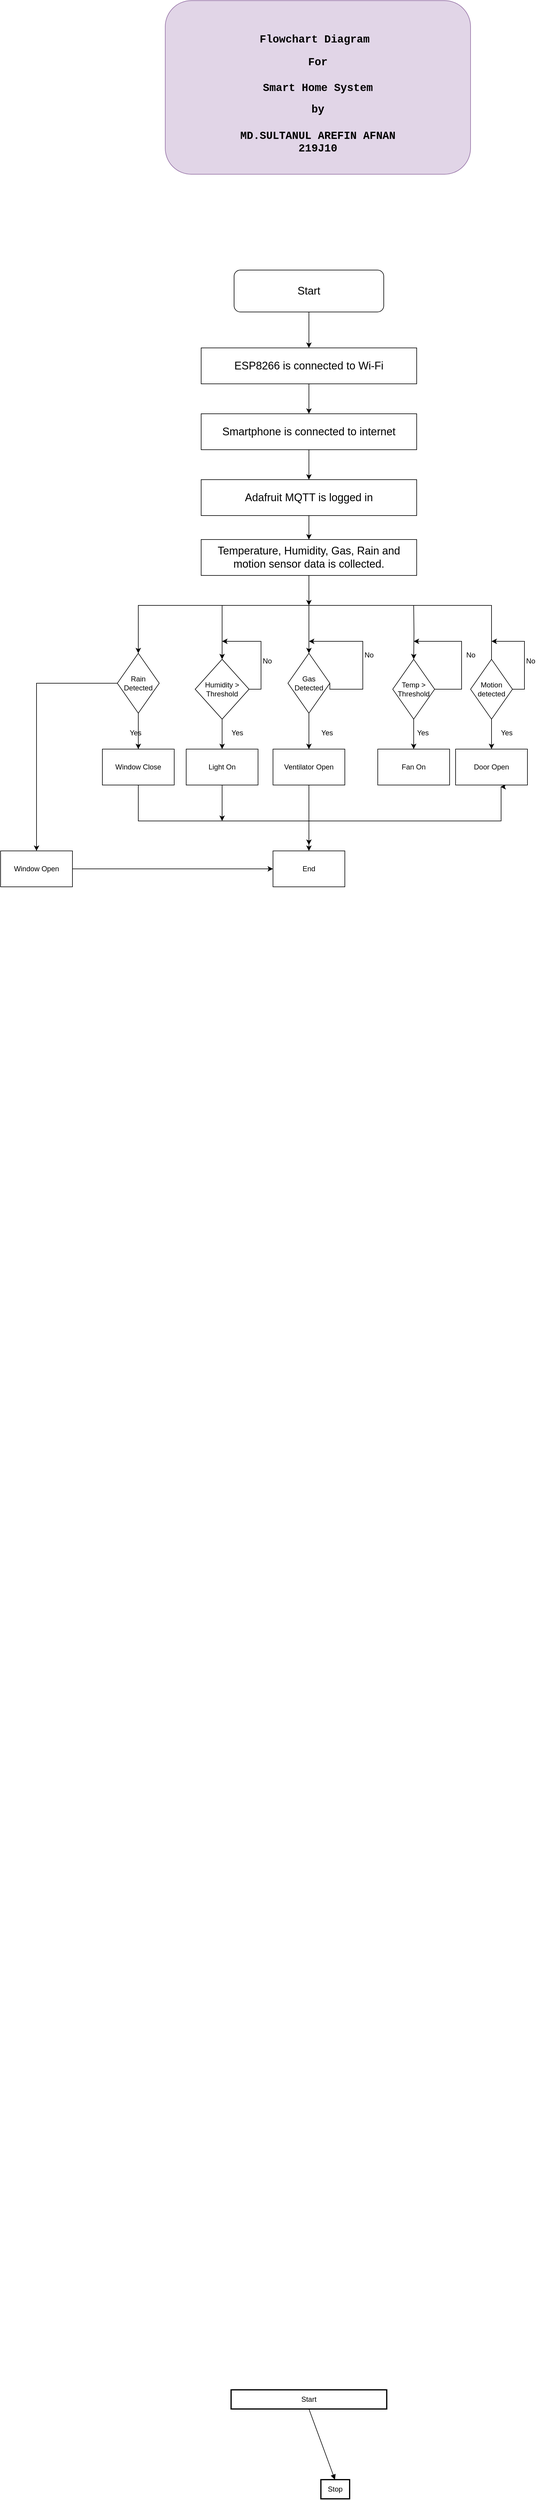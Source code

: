 <mxfile version="24.7.8">
  <diagram name="Page-1" id="TTY8h7z_mcXP5LhsC1-o">
    <mxGraphModel dx="2284" dy="5188" grid="1" gridSize="10" guides="1" tooltips="1" connect="1" arrows="1" fold="1" page="1" pageScale="1" pageWidth="850" pageHeight="1100" math="0" shadow="0">
      <root>
        <mxCell id="0" />
        <mxCell id="1" parent="0" />
        <mxCell id="ef9IbnYYH5OgPn1B7hOl-57" style="edgeStyle=orthogonalEdgeStyle;rounded=0;orthogonalLoop=1;jettySize=auto;html=1;exitX=0.5;exitY=0;exitDx=0;exitDy=0;entryX=0.5;entryY=0;entryDx=0;entryDy=0;" edge="1" parent="1" target="ef9IbnYYH5OgPn1B7hOl-20">
          <mxGeometry relative="1" as="geometry">
            <mxPoint x="-310" y="-3060" as="sourcePoint" />
            <Array as="points">
              <mxPoint x="-305" y="-3060" />
            </Array>
          </mxGeometry>
        </mxCell>
        <mxCell id="2" value="Start" style="whiteSpace=wrap;strokeWidth=2;" parent="1" vertex="1">
          <mxGeometry x="-290" y="-80" width="260" height="32" as="geometry" />
        </mxCell>
        <mxCell id="3" value="Stop" style="whiteSpace=wrap;strokeWidth=2;" parent="1" vertex="1">
          <mxGeometry x="-140" y="70" width="48" height="32" as="geometry" />
        </mxCell>
        <mxCell id="4" value="" style="curved=1;startArrow=none;endArrow=block;exitX=0.5;exitY=1;entryX=0.49;entryY=0;" parent="1" source="2" target="3" edge="1">
          <mxGeometry relative="1" as="geometry">
            <Array as="points" />
          </mxGeometry>
        </mxCell>
        <mxCell id="ef9IbnYYH5OgPn1B7hOl-4" value="&lt;h1&gt;&lt;b style=&quot;background-color: initial; font-size: 12px;&quot;&gt;&lt;font face=&quot;Courier New&quot; style=&quot;font-size: 18px;&quot;&gt;Flowchart Diagram&amp;nbsp;&lt;/font&gt;&lt;/b&gt;&lt;/h1&gt;&lt;div&gt;&lt;font face=&quot;Courier New&quot;&gt;&lt;span style=&quot;font-size: 18px;&quot;&gt;&lt;b&gt;For&lt;/b&gt;&lt;/span&gt;&lt;/font&gt;&lt;/div&gt;&lt;div&gt;&lt;font face=&quot;Courier New&quot;&gt;&lt;span style=&quot;font-size: 18px;&quot;&gt;&lt;b&gt;&lt;br&gt;&lt;/b&gt;&lt;/span&gt;&lt;/font&gt;&lt;/div&gt;&lt;div&gt;&lt;font face=&quot;Courier New&quot;&gt;&lt;span style=&quot;font-size: 18px;&quot;&gt;&lt;b&gt;Smart Home System&lt;/b&gt;&lt;/span&gt;&lt;/font&gt;&lt;/div&gt;&lt;div&gt;&lt;br&gt;&lt;/div&gt;&lt;div&gt;&lt;font face=&quot;Courier New&quot;&gt;&lt;span style=&quot;font-size: 18px;&quot;&gt;&lt;b&gt;by&lt;/b&gt;&lt;/span&gt;&lt;/font&gt;&lt;/div&gt;&lt;div&gt;&lt;font face=&quot;Courier New&quot;&gt;&lt;span style=&quot;font-size: 18px;&quot;&gt;&lt;b&gt;&lt;br&gt;&lt;/b&gt;&lt;/span&gt;&lt;/font&gt;&lt;/div&gt;&lt;div&gt;&lt;font face=&quot;Courier New&quot;&gt;&lt;span style=&quot;font-size: 18px;&quot;&gt;&lt;b&gt;MD.SULTANUL AREFIN AFNAN&lt;/b&gt;&lt;/span&gt;&lt;/font&gt;&lt;/div&gt;&lt;div&gt;&lt;font face=&quot;Courier New&quot;&gt;&lt;span style=&quot;font-size: 18px;&quot;&gt;&lt;b&gt;219J10&lt;/b&gt;&lt;/span&gt;&lt;/font&gt;&lt;/div&gt;" style="rounded=1;whiteSpace=wrap;html=1;fillColor=#e1d5e7;strokeColor=#9673a6;" vertex="1" parent="1">
          <mxGeometry x="-400" y="-4070" width="510" height="290" as="geometry" />
        </mxCell>
        <mxCell id="ef9IbnYYH5OgPn1B7hOl-5" value="&lt;font style=&quot;font-size: 18px;&quot;&gt;Start&lt;/font&gt;" style="rounded=1;whiteSpace=wrap;html=1;" vertex="1" parent="1">
          <mxGeometry x="-285" y="-3620" width="250" height="70" as="geometry" />
        </mxCell>
        <mxCell id="ef9IbnYYH5OgPn1B7hOl-7" value="" style="edgeStyle=orthogonalEdgeStyle;rounded=0;orthogonalLoop=1;jettySize=auto;html=1;" edge="1" parent="1" source="ef9IbnYYH5OgPn1B7hOl-5" target="ef9IbnYYH5OgPn1B7hOl-6">
          <mxGeometry relative="1" as="geometry">
            <mxPoint x="-190" y="-3560" as="sourcePoint" />
            <Array as="points" />
          </mxGeometry>
        </mxCell>
        <mxCell id="ef9IbnYYH5OgPn1B7hOl-9" value="" style="edgeStyle=orthogonalEdgeStyle;rounded=0;orthogonalLoop=1;jettySize=auto;html=1;" edge="1" parent="1" source="ef9IbnYYH5OgPn1B7hOl-6" target="ef9IbnYYH5OgPn1B7hOl-8">
          <mxGeometry relative="1" as="geometry" />
        </mxCell>
        <mxCell id="ef9IbnYYH5OgPn1B7hOl-6" value="&lt;font style=&quot;font-size: 18px;&quot;&gt;ESP8266 is connected to Wi-Fi&lt;/font&gt;" style="rounded=0;whiteSpace=wrap;html=1;" vertex="1" parent="1">
          <mxGeometry x="-340" y="-3490" width="360" height="60" as="geometry" />
        </mxCell>
        <mxCell id="ef9IbnYYH5OgPn1B7hOl-11" value="" style="edgeStyle=orthogonalEdgeStyle;rounded=0;orthogonalLoop=1;jettySize=auto;html=1;" edge="1" parent="1" source="ef9IbnYYH5OgPn1B7hOl-8" target="ef9IbnYYH5OgPn1B7hOl-10">
          <mxGeometry relative="1" as="geometry" />
        </mxCell>
        <mxCell id="ef9IbnYYH5OgPn1B7hOl-8" value="&lt;font style=&quot;font-size: 18px;&quot;&gt;Smartphone is connected to internet&lt;/font&gt;" style="rounded=0;whiteSpace=wrap;html=1;" vertex="1" parent="1">
          <mxGeometry x="-340" y="-3380" width="360" height="60" as="geometry" />
        </mxCell>
        <mxCell id="ef9IbnYYH5OgPn1B7hOl-13" value="" style="edgeStyle=orthogonalEdgeStyle;rounded=0;orthogonalLoop=1;jettySize=auto;html=1;" edge="1" parent="1" source="ef9IbnYYH5OgPn1B7hOl-10" target="ef9IbnYYH5OgPn1B7hOl-12">
          <mxGeometry relative="1" as="geometry" />
        </mxCell>
        <mxCell id="ef9IbnYYH5OgPn1B7hOl-10" value="&lt;font style=&quot;font-size: 18px;&quot;&gt;Adafruit MQTT is logged in&lt;/font&gt;" style="rounded=0;whiteSpace=wrap;html=1;" vertex="1" parent="1">
          <mxGeometry x="-340" y="-3270" width="360" height="60" as="geometry" />
        </mxCell>
        <mxCell id="ef9IbnYYH5OgPn1B7hOl-49" value="" style="edgeStyle=orthogonalEdgeStyle;rounded=0;orthogonalLoop=1;jettySize=auto;html=1;entryX=0.5;entryY=0;entryDx=0;entryDy=0;movable=1;resizable=1;rotatable=1;deletable=1;editable=1;locked=0;connectable=1;exitX=0.5;exitY=0;exitDx=0;exitDy=0;" edge="1" parent="1" source="ef9IbnYYH5OgPn1B7hOl-24" target="ef9IbnYYH5OgPn1B7hOl-22">
          <mxGeometry relative="1" as="geometry">
            <mxPoint x="135" y="-3030" as="sourcePoint" />
            <mxPoint x="-485" y="-3030" as="targetPoint" />
            <Array as="points">
              <mxPoint x="145" y="-3060" />
              <mxPoint x="-445" y="-3060" />
            </Array>
          </mxGeometry>
        </mxCell>
        <mxCell id="ef9IbnYYH5OgPn1B7hOl-53" style="edgeStyle=orthogonalEdgeStyle;rounded=0;orthogonalLoop=1;jettySize=auto;html=1;exitX=0.5;exitY=1;exitDx=0;exitDy=0;" edge="1" parent="1" source="ef9IbnYYH5OgPn1B7hOl-12">
          <mxGeometry relative="1" as="geometry">
            <mxPoint x="-160" y="-3060" as="targetPoint" />
          </mxGeometry>
        </mxCell>
        <mxCell id="ef9IbnYYH5OgPn1B7hOl-12" value="&lt;font style=&quot;font-size: 18px;&quot;&gt;Temperature, Humidity, Gas, Rain and motion sensor data is collected.&lt;/font&gt;" style="rounded=0;whiteSpace=wrap;html=1;" vertex="1" parent="1">
          <mxGeometry x="-340" y="-3170" width="360" height="60" as="geometry" />
        </mxCell>
        <mxCell id="ef9IbnYYH5OgPn1B7hOl-40" value="" style="edgeStyle=orthogonalEdgeStyle;rounded=0;orthogonalLoop=1;jettySize=auto;html=1;" edge="1" parent="1" source="ef9IbnYYH5OgPn1B7hOl-14" target="ef9IbnYYH5OgPn1B7hOl-39">
          <mxGeometry relative="1" as="geometry" />
        </mxCell>
        <mxCell id="ef9IbnYYH5OgPn1B7hOl-58" style="edgeStyle=orthogonalEdgeStyle;rounded=0;orthogonalLoop=1;jettySize=auto;html=1;exitX=0.5;exitY=0;exitDx=0;exitDy=0;entryX=0.5;entryY=0;entryDx=0;entryDy=0;" edge="1" parent="1" target="ef9IbnYYH5OgPn1B7hOl-14">
          <mxGeometry relative="1" as="geometry">
            <mxPoint x="-145" y="-3060" as="sourcePoint" />
            <Array as="points">
              <mxPoint x="-160" y="-3060" />
            </Array>
          </mxGeometry>
        </mxCell>
        <mxCell id="ef9IbnYYH5OgPn1B7hOl-14" value="Gas Detected" style="rhombus;whiteSpace=wrap;html=1;rounded=0;" vertex="1" parent="1">
          <mxGeometry x="-195" y="-2980" width="70" height="100" as="geometry" />
        </mxCell>
        <mxCell id="ef9IbnYYH5OgPn1B7hOl-42" value="" style="edgeStyle=orthogonalEdgeStyle;rounded=0;orthogonalLoop=1;jettySize=auto;html=1;" edge="1" parent="1" source="ef9IbnYYH5OgPn1B7hOl-16" target="ef9IbnYYH5OgPn1B7hOl-41">
          <mxGeometry relative="1" as="geometry" />
        </mxCell>
        <mxCell id="ef9IbnYYH5OgPn1B7hOl-59" style="edgeStyle=orthogonalEdgeStyle;rounded=0;orthogonalLoop=1;jettySize=auto;html=1;exitX=0.5;exitY=0;exitDx=0;exitDy=0;entryX=0.5;entryY=0;entryDx=0;entryDy=0;" edge="1" parent="1" target="ef9IbnYYH5OgPn1B7hOl-16">
          <mxGeometry relative="1" as="geometry">
            <mxPoint x="15" y="-3060" as="sourcePoint" />
          </mxGeometry>
        </mxCell>
        <mxCell id="ef9IbnYYH5OgPn1B7hOl-16" value="Temp &amp;gt; Threshold" style="rhombus;whiteSpace=wrap;html=1;rounded=0;" vertex="1" parent="1">
          <mxGeometry x="-20" y="-2970" width="70" height="100" as="geometry" />
        </mxCell>
        <mxCell id="ef9IbnYYH5OgPn1B7hOl-38" value="" style="edgeStyle=orthogonalEdgeStyle;rounded=0;orthogonalLoop=1;jettySize=auto;html=1;" edge="1" parent="1" source="ef9IbnYYH5OgPn1B7hOl-20" target="ef9IbnYYH5OgPn1B7hOl-37">
          <mxGeometry relative="1" as="geometry" />
        </mxCell>
        <mxCell id="ef9IbnYYH5OgPn1B7hOl-62" style="edgeStyle=orthogonalEdgeStyle;rounded=0;orthogonalLoop=1;jettySize=auto;html=1;exitX=1;exitY=0.5;exitDx=0;exitDy=0;" edge="1" parent="1" source="ef9IbnYYH5OgPn1B7hOl-20">
          <mxGeometry relative="1" as="geometry">
            <mxPoint x="-305" y="-3000" as="targetPoint" />
            <Array as="points">
              <mxPoint x="-240" y="-2920" />
              <mxPoint x="-240" y="-3000" />
            </Array>
          </mxGeometry>
        </mxCell>
        <mxCell id="ef9IbnYYH5OgPn1B7hOl-20" value="Humidity &amp;gt; Threshold" style="rhombus;whiteSpace=wrap;html=1;rounded=0;" vertex="1" parent="1">
          <mxGeometry x="-350" y="-2970" width="90" height="100" as="geometry" />
        </mxCell>
        <mxCell id="ef9IbnYYH5OgPn1B7hOl-31" value="" style="edgeStyle=orthogonalEdgeStyle;rounded=0;orthogonalLoop=1;jettySize=auto;html=1;" edge="1" parent="1" source="ef9IbnYYH5OgPn1B7hOl-22" target="ef9IbnYYH5OgPn1B7hOl-30">
          <mxGeometry relative="1" as="geometry" />
        </mxCell>
        <mxCell id="ef9IbnYYH5OgPn1B7hOl-35" value="" style="edgeStyle=orthogonalEdgeStyle;rounded=0;orthogonalLoop=1;jettySize=auto;html=1;" edge="1" parent="1" source="ef9IbnYYH5OgPn1B7hOl-22" target="ef9IbnYYH5OgPn1B7hOl-34">
          <mxGeometry relative="1" as="geometry" />
        </mxCell>
        <mxCell id="ef9IbnYYH5OgPn1B7hOl-22" value="Rain Detected" style="rhombus;whiteSpace=wrap;html=1;rounded=0;" vertex="1" parent="1">
          <mxGeometry x="-480" y="-2980" width="70" height="100" as="geometry" />
        </mxCell>
        <mxCell id="ef9IbnYYH5OgPn1B7hOl-44" value="" style="edgeStyle=orthogonalEdgeStyle;rounded=0;orthogonalLoop=1;jettySize=auto;html=1;" edge="1" parent="1" source="ef9IbnYYH5OgPn1B7hOl-24" target="ef9IbnYYH5OgPn1B7hOl-43">
          <mxGeometry relative="1" as="geometry" />
        </mxCell>
        <mxCell id="ef9IbnYYH5OgPn1B7hOl-50" style="edgeStyle=orthogonalEdgeStyle;rounded=0;orthogonalLoop=1;jettySize=auto;html=1;exitX=0.5;exitY=0;exitDx=0;exitDy=0;entryX=0.5;entryY=0;entryDx=0;entryDy=0;" edge="1" parent="1" source="ef9IbnYYH5OgPn1B7hOl-24" target="ef9IbnYYH5OgPn1B7hOl-24">
          <mxGeometry relative="1" as="geometry">
            <mxPoint x="140" y="-3050" as="targetPoint" />
            <Array as="points">
              <mxPoint x="145" y="-2970" />
              <mxPoint x="145" y="-2970" />
            </Array>
          </mxGeometry>
        </mxCell>
        <mxCell id="ef9IbnYYH5OgPn1B7hOl-24" value="Motion detected" style="rhombus;whiteSpace=wrap;html=1;rounded=0;" vertex="1" parent="1">
          <mxGeometry x="110" y="-2970" width="70" height="100" as="geometry" />
        </mxCell>
        <mxCell id="ef9IbnYYH5OgPn1B7hOl-33" value="" style="edgeStyle=orthogonalEdgeStyle;rounded=0;orthogonalLoop=1;jettySize=auto;html=1;" edge="1" parent="1" source="ef9IbnYYH5OgPn1B7hOl-30" target="ef9IbnYYH5OgPn1B7hOl-32">
          <mxGeometry relative="1" as="geometry" />
        </mxCell>
        <mxCell id="ef9IbnYYH5OgPn1B7hOl-30" value="Window Open" style="whiteSpace=wrap;html=1;rounded=0;" vertex="1" parent="1">
          <mxGeometry x="-675" y="-2650" width="120" height="60" as="geometry" />
        </mxCell>
        <mxCell id="ef9IbnYYH5OgPn1B7hOl-32" value="End" style="whiteSpace=wrap;html=1;rounded=0;" vertex="1" parent="1">
          <mxGeometry x="-220" y="-2650" width="120" height="60" as="geometry" />
        </mxCell>
        <mxCell id="ef9IbnYYH5OgPn1B7hOl-72" style="edgeStyle=orthogonalEdgeStyle;rounded=0;orthogonalLoop=1;jettySize=auto;html=1;exitX=0.5;exitY=1;exitDx=0;exitDy=0;entryX=0.625;entryY=1.05;entryDx=0;entryDy=0;entryPerimeter=0;" edge="1" parent="1" source="ef9IbnYYH5OgPn1B7hOl-34" target="ef9IbnYYH5OgPn1B7hOl-43">
          <mxGeometry relative="1" as="geometry">
            <mxPoint x="160" y="-2640" as="targetPoint" />
            <Array as="points">
              <mxPoint x="-445" y="-2700" />
              <mxPoint x="161" y="-2700" />
            </Array>
          </mxGeometry>
        </mxCell>
        <mxCell id="ef9IbnYYH5OgPn1B7hOl-34" value="Window Close" style="whiteSpace=wrap;html=1;rounded=0;" vertex="1" parent="1">
          <mxGeometry x="-505" y="-2820" width="120" height="60" as="geometry" />
        </mxCell>
        <mxCell id="ef9IbnYYH5OgPn1B7hOl-36" value="Yes" style="text;html=1;align=center;verticalAlign=middle;resizable=0;points=[];autosize=1;strokeColor=none;fillColor=none;" vertex="1" parent="1">
          <mxGeometry x="-470" y="-2862" width="40" height="30" as="geometry" />
        </mxCell>
        <mxCell id="ef9IbnYYH5OgPn1B7hOl-73" style="edgeStyle=orthogonalEdgeStyle;rounded=0;orthogonalLoop=1;jettySize=auto;html=1;exitX=0.5;exitY=1;exitDx=0;exitDy=0;" edge="1" parent="1" source="ef9IbnYYH5OgPn1B7hOl-37">
          <mxGeometry relative="1" as="geometry">
            <mxPoint x="-305" y="-2700" as="targetPoint" />
          </mxGeometry>
        </mxCell>
        <mxCell id="ef9IbnYYH5OgPn1B7hOl-37" value="Light On" style="whiteSpace=wrap;html=1;rounded=0;" vertex="1" parent="1">
          <mxGeometry x="-365" y="-2820" width="120" height="60" as="geometry" />
        </mxCell>
        <mxCell id="ef9IbnYYH5OgPn1B7hOl-71" style="edgeStyle=orthogonalEdgeStyle;rounded=0;orthogonalLoop=1;jettySize=auto;html=1;exitX=0.5;exitY=1;exitDx=0;exitDy=0;" edge="1" parent="1" source="ef9IbnYYH5OgPn1B7hOl-39" target="ef9IbnYYH5OgPn1B7hOl-32">
          <mxGeometry relative="1" as="geometry" />
        </mxCell>
        <mxCell id="ef9IbnYYH5OgPn1B7hOl-74" style="edgeStyle=orthogonalEdgeStyle;rounded=0;orthogonalLoop=1;jettySize=auto;html=1;exitX=0.5;exitY=1;exitDx=0;exitDy=0;" edge="1" parent="1" source="ef9IbnYYH5OgPn1B7hOl-39">
          <mxGeometry relative="1" as="geometry">
            <mxPoint x="-160" y="-2660" as="targetPoint" />
          </mxGeometry>
        </mxCell>
        <mxCell id="ef9IbnYYH5OgPn1B7hOl-39" value="Ventilator Open" style="whiteSpace=wrap;html=1;rounded=0;" vertex="1" parent="1">
          <mxGeometry x="-220" y="-2820" width="120" height="60" as="geometry" />
        </mxCell>
        <mxCell id="ef9IbnYYH5OgPn1B7hOl-41" value="Fan On" style="whiteSpace=wrap;html=1;rounded=0;" vertex="1" parent="1">
          <mxGeometry x="-45" y="-2820" width="120" height="60" as="geometry" />
        </mxCell>
        <mxCell id="ef9IbnYYH5OgPn1B7hOl-43" value="Door Open" style="whiteSpace=wrap;html=1;rounded=0;" vertex="1" parent="1">
          <mxGeometry x="85" y="-2820" width="120" height="60" as="geometry" />
        </mxCell>
        <mxCell id="ef9IbnYYH5OgPn1B7hOl-45" value="Yes" style="text;html=1;align=center;verticalAlign=middle;resizable=0;points=[];autosize=1;strokeColor=none;fillColor=none;" vertex="1" parent="1">
          <mxGeometry x="-300" y="-2862" width="40" height="30" as="geometry" />
        </mxCell>
        <mxCell id="ef9IbnYYH5OgPn1B7hOl-46" value="Yes" style="text;html=1;align=center;verticalAlign=middle;resizable=0;points=[];autosize=1;strokeColor=none;fillColor=none;" vertex="1" parent="1">
          <mxGeometry x="-150" y="-2862" width="40" height="30" as="geometry" />
        </mxCell>
        <mxCell id="ef9IbnYYH5OgPn1B7hOl-47" value="Yes" style="text;html=1;align=center;verticalAlign=middle;resizable=0;points=[];autosize=1;strokeColor=none;fillColor=none;" vertex="1" parent="1">
          <mxGeometry x="10" y="-2862" width="40" height="30" as="geometry" />
        </mxCell>
        <mxCell id="ef9IbnYYH5OgPn1B7hOl-48" value="Yes" style="text;html=1;align=center;verticalAlign=middle;resizable=0;points=[];autosize=1;strokeColor=none;fillColor=none;" vertex="1" parent="1">
          <mxGeometry x="150" y="-2862" width="40" height="30" as="geometry" />
        </mxCell>
        <mxCell id="ef9IbnYYH5OgPn1B7hOl-63" value="No" style="text;html=1;align=center;verticalAlign=middle;resizable=0;points=[];autosize=1;strokeColor=none;fillColor=none;" vertex="1" parent="1">
          <mxGeometry x="-250" y="-2982" width="40" height="30" as="geometry" />
        </mxCell>
        <mxCell id="ef9IbnYYH5OgPn1B7hOl-65" style="edgeStyle=orthogonalEdgeStyle;rounded=0;orthogonalLoop=1;jettySize=auto;html=1;exitX=1;exitY=0.5;exitDx=0;exitDy=0;" edge="1" parent="1" source="ef9IbnYYH5OgPn1B7hOl-14">
          <mxGeometry relative="1" as="geometry">
            <mxPoint x="-160" y="-3000" as="targetPoint" />
            <mxPoint x="-100" y="-2920" as="sourcePoint" />
            <Array as="points">
              <mxPoint x="-70" y="-2920" />
              <mxPoint x="-70" y="-3000" />
            </Array>
          </mxGeometry>
        </mxCell>
        <mxCell id="ef9IbnYYH5OgPn1B7hOl-66" value="No" style="text;html=1;align=center;verticalAlign=middle;resizable=0;points=[];autosize=1;strokeColor=none;fillColor=none;" vertex="1" parent="1">
          <mxGeometry x="-80" y="-2992" width="40" height="30" as="geometry" />
        </mxCell>
        <mxCell id="ef9IbnYYH5OgPn1B7hOl-67" style="edgeStyle=orthogonalEdgeStyle;rounded=0;orthogonalLoop=1;jettySize=auto;html=1;exitX=1;exitY=0.5;exitDx=0;exitDy=0;" edge="1" parent="1" source="ef9IbnYYH5OgPn1B7hOl-16">
          <mxGeometry relative="1" as="geometry">
            <mxPoint x="15" y="-3000" as="targetPoint" />
            <mxPoint x="55" y="-2920" as="sourcePoint" />
            <Array as="points">
              <mxPoint x="95" y="-2920" />
              <mxPoint x="95" y="-3000" />
            </Array>
          </mxGeometry>
        </mxCell>
        <mxCell id="ef9IbnYYH5OgPn1B7hOl-68" style="edgeStyle=orthogonalEdgeStyle;rounded=0;orthogonalLoop=1;jettySize=auto;html=1;exitX=1;exitY=0.5;exitDx=0;exitDy=0;" edge="1" parent="1" source="ef9IbnYYH5OgPn1B7hOl-24">
          <mxGeometry relative="1" as="geometry">
            <mxPoint x="145" y="-3000" as="targetPoint" />
            <mxPoint x="185" y="-2920" as="sourcePoint" />
            <Array as="points">
              <mxPoint x="200" y="-2920" />
              <mxPoint x="200" y="-3000" />
            </Array>
          </mxGeometry>
        </mxCell>
        <mxCell id="ef9IbnYYH5OgPn1B7hOl-69" value="No" style="text;html=1;align=center;verticalAlign=middle;resizable=0;points=[];autosize=1;strokeColor=none;fillColor=none;" vertex="1" parent="1">
          <mxGeometry x="190" y="-2982" width="40" height="30" as="geometry" />
        </mxCell>
        <mxCell id="ef9IbnYYH5OgPn1B7hOl-70" value="No" style="text;html=1;align=center;verticalAlign=middle;resizable=0;points=[];autosize=1;strokeColor=none;fillColor=none;" vertex="1" parent="1">
          <mxGeometry x="90" y="-2992" width="40" height="30" as="geometry" />
        </mxCell>
      </root>
    </mxGraphModel>
  </diagram>
</mxfile>
